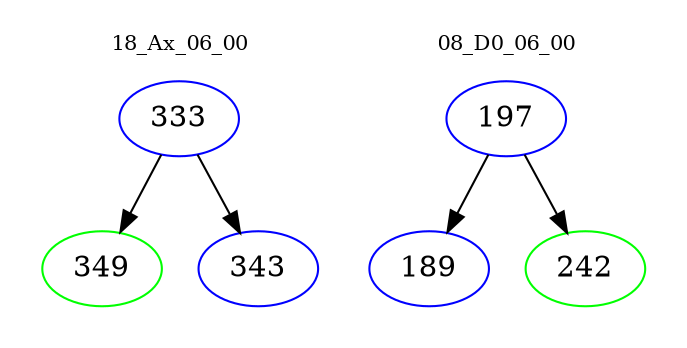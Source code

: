 digraph{
subgraph cluster_0 {
color = white
label = "18_Ax_06_00";
fontsize=10;
T0_333 [label="333", color="blue"]
T0_333 -> T0_349 [color="black"]
T0_349 [label="349", color="green"]
T0_333 -> T0_343 [color="black"]
T0_343 [label="343", color="blue"]
}
subgraph cluster_1 {
color = white
label = "08_D0_06_00";
fontsize=10;
T1_197 [label="197", color="blue"]
T1_197 -> T1_189 [color="black"]
T1_189 [label="189", color="blue"]
T1_197 -> T1_242 [color="black"]
T1_242 [label="242", color="green"]
}
}
